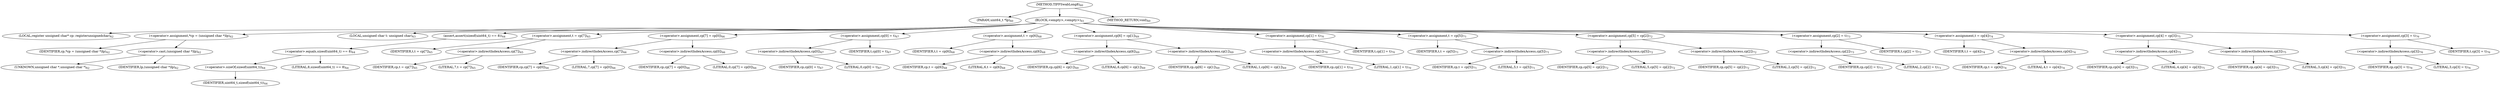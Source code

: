 digraph "TIFFSwabLong8" {  
"34363" [label = <(METHOD,TIFFSwabLong8)<SUB>60</SUB>> ]
"34364" [label = <(PARAM,uint64_t *lp)<SUB>60</SUB>> ]
"34365" [label = <(BLOCK,&lt;empty&gt;,&lt;empty&gt;)<SUB>61</SUB>> ]
"34366" [label = <(LOCAL,register unsigned char* cp: registerunsignedchar)<SUB>62</SUB>> ]
"34367" [label = <(&lt;operator&gt;.assignment,*cp = (unsigned char *)lp)<SUB>62</SUB>> ]
"34368" [label = <(IDENTIFIER,cp,*cp = (unsigned char *)lp)<SUB>62</SUB>> ]
"34369" [label = <(&lt;operator&gt;.cast,(unsigned char *)lp)<SUB>62</SUB>> ]
"34370" [label = <(UNKNOWN,unsigned char *,unsigned char *)<SUB>62</SUB>> ]
"34371" [label = <(IDENTIFIER,lp,(unsigned char *)lp)<SUB>62</SUB>> ]
"34372" [label = <(LOCAL,unsigned char t: unsigned char)<SUB>63</SUB>> ]
"34373" [label = <(assert,assert(sizeof(uint64_t) == 8))<SUB>64</SUB>> ]
"34374" [label = <(&lt;operator&gt;.equals,sizeof(uint64_t) == 8)<SUB>64</SUB>> ]
"34375" [label = <(&lt;operator&gt;.sizeOf,sizeof(uint64_t))<SUB>64</SUB>> ]
"34376" [label = <(IDENTIFIER,uint64_t,sizeof(uint64_t))<SUB>64</SUB>> ]
"34377" [label = <(LITERAL,8,sizeof(uint64_t) == 8)<SUB>64</SUB>> ]
"34378" [label = <(&lt;operator&gt;.assignment,t = cp[7])<SUB>65</SUB>> ]
"34379" [label = <(IDENTIFIER,t,t = cp[7])<SUB>65</SUB>> ]
"34380" [label = <(&lt;operator&gt;.indirectIndexAccess,cp[7])<SUB>65</SUB>> ]
"34381" [label = <(IDENTIFIER,cp,t = cp[7])<SUB>65</SUB>> ]
"34382" [label = <(LITERAL,7,t = cp[7])<SUB>65</SUB>> ]
"34383" [label = <(&lt;operator&gt;.assignment,cp[7] = cp[0])<SUB>66</SUB>> ]
"34384" [label = <(&lt;operator&gt;.indirectIndexAccess,cp[7])<SUB>66</SUB>> ]
"34385" [label = <(IDENTIFIER,cp,cp[7] = cp[0])<SUB>66</SUB>> ]
"34386" [label = <(LITERAL,7,cp[7] = cp[0])<SUB>66</SUB>> ]
"34387" [label = <(&lt;operator&gt;.indirectIndexAccess,cp[0])<SUB>66</SUB>> ]
"34388" [label = <(IDENTIFIER,cp,cp[7] = cp[0])<SUB>66</SUB>> ]
"34389" [label = <(LITERAL,0,cp[7] = cp[0])<SUB>66</SUB>> ]
"34390" [label = <(&lt;operator&gt;.assignment,cp[0] = t)<SUB>67</SUB>> ]
"34391" [label = <(&lt;operator&gt;.indirectIndexAccess,cp[0])<SUB>67</SUB>> ]
"34392" [label = <(IDENTIFIER,cp,cp[0] = t)<SUB>67</SUB>> ]
"34393" [label = <(LITERAL,0,cp[0] = t)<SUB>67</SUB>> ]
"34394" [label = <(IDENTIFIER,t,cp[0] = t)<SUB>67</SUB>> ]
"34395" [label = <(&lt;operator&gt;.assignment,t = cp[6])<SUB>68</SUB>> ]
"34396" [label = <(IDENTIFIER,t,t = cp[6])<SUB>68</SUB>> ]
"34397" [label = <(&lt;operator&gt;.indirectIndexAccess,cp[6])<SUB>68</SUB>> ]
"34398" [label = <(IDENTIFIER,cp,t = cp[6])<SUB>68</SUB>> ]
"34399" [label = <(LITERAL,6,t = cp[6])<SUB>68</SUB>> ]
"34400" [label = <(&lt;operator&gt;.assignment,cp[6] = cp[1])<SUB>69</SUB>> ]
"34401" [label = <(&lt;operator&gt;.indirectIndexAccess,cp[6])<SUB>69</SUB>> ]
"34402" [label = <(IDENTIFIER,cp,cp[6] = cp[1])<SUB>69</SUB>> ]
"34403" [label = <(LITERAL,6,cp[6] = cp[1])<SUB>69</SUB>> ]
"34404" [label = <(&lt;operator&gt;.indirectIndexAccess,cp[1])<SUB>69</SUB>> ]
"34405" [label = <(IDENTIFIER,cp,cp[6] = cp[1])<SUB>69</SUB>> ]
"34406" [label = <(LITERAL,1,cp[6] = cp[1])<SUB>69</SUB>> ]
"34407" [label = <(&lt;operator&gt;.assignment,cp[1] = t)<SUB>70</SUB>> ]
"34408" [label = <(&lt;operator&gt;.indirectIndexAccess,cp[1])<SUB>70</SUB>> ]
"34409" [label = <(IDENTIFIER,cp,cp[1] = t)<SUB>70</SUB>> ]
"34410" [label = <(LITERAL,1,cp[1] = t)<SUB>70</SUB>> ]
"34411" [label = <(IDENTIFIER,t,cp[1] = t)<SUB>70</SUB>> ]
"34412" [label = <(&lt;operator&gt;.assignment,t = cp[5])<SUB>71</SUB>> ]
"34413" [label = <(IDENTIFIER,t,t = cp[5])<SUB>71</SUB>> ]
"34414" [label = <(&lt;operator&gt;.indirectIndexAccess,cp[5])<SUB>71</SUB>> ]
"34415" [label = <(IDENTIFIER,cp,t = cp[5])<SUB>71</SUB>> ]
"34416" [label = <(LITERAL,5,t = cp[5])<SUB>71</SUB>> ]
"34417" [label = <(&lt;operator&gt;.assignment,cp[5] = cp[2])<SUB>72</SUB>> ]
"34418" [label = <(&lt;operator&gt;.indirectIndexAccess,cp[5])<SUB>72</SUB>> ]
"34419" [label = <(IDENTIFIER,cp,cp[5] = cp[2])<SUB>72</SUB>> ]
"34420" [label = <(LITERAL,5,cp[5] = cp[2])<SUB>72</SUB>> ]
"34421" [label = <(&lt;operator&gt;.indirectIndexAccess,cp[2])<SUB>72</SUB>> ]
"34422" [label = <(IDENTIFIER,cp,cp[5] = cp[2])<SUB>72</SUB>> ]
"34423" [label = <(LITERAL,2,cp[5] = cp[2])<SUB>72</SUB>> ]
"34424" [label = <(&lt;operator&gt;.assignment,cp[2] = t)<SUB>73</SUB>> ]
"34425" [label = <(&lt;operator&gt;.indirectIndexAccess,cp[2])<SUB>73</SUB>> ]
"34426" [label = <(IDENTIFIER,cp,cp[2] = t)<SUB>73</SUB>> ]
"34427" [label = <(LITERAL,2,cp[2] = t)<SUB>73</SUB>> ]
"34428" [label = <(IDENTIFIER,t,cp[2] = t)<SUB>73</SUB>> ]
"34429" [label = <(&lt;operator&gt;.assignment,t = cp[4])<SUB>74</SUB>> ]
"34430" [label = <(IDENTIFIER,t,t = cp[4])<SUB>74</SUB>> ]
"34431" [label = <(&lt;operator&gt;.indirectIndexAccess,cp[4])<SUB>74</SUB>> ]
"34432" [label = <(IDENTIFIER,cp,t = cp[4])<SUB>74</SUB>> ]
"34433" [label = <(LITERAL,4,t = cp[4])<SUB>74</SUB>> ]
"34434" [label = <(&lt;operator&gt;.assignment,cp[4] = cp[3])<SUB>75</SUB>> ]
"34435" [label = <(&lt;operator&gt;.indirectIndexAccess,cp[4])<SUB>75</SUB>> ]
"34436" [label = <(IDENTIFIER,cp,cp[4] = cp[3])<SUB>75</SUB>> ]
"34437" [label = <(LITERAL,4,cp[4] = cp[3])<SUB>75</SUB>> ]
"34438" [label = <(&lt;operator&gt;.indirectIndexAccess,cp[3])<SUB>75</SUB>> ]
"34439" [label = <(IDENTIFIER,cp,cp[4] = cp[3])<SUB>75</SUB>> ]
"34440" [label = <(LITERAL,3,cp[4] = cp[3])<SUB>75</SUB>> ]
"34441" [label = <(&lt;operator&gt;.assignment,cp[3] = t)<SUB>76</SUB>> ]
"34442" [label = <(&lt;operator&gt;.indirectIndexAccess,cp[3])<SUB>76</SUB>> ]
"34443" [label = <(IDENTIFIER,cp,cp[3] = t)<SUB>76</SUB>> ]
"34444" [label = <(LITERAL,3,cp[3] = t)<SUB>76</SUB>> ]
"34445" [label = <(IDENTIFIER,t,cp[3] = t)<SUB>76</SUB>> ]
"34446" [label = <(METHOD_RETURN,void)<SUB>60</SUB>> ]
  "34363" -> "34364" 
  "34363" -> "34365" 
  "34363" -> "34446" 
  "34365" -> "34366" 
  "34365" -> "34367" 
  "34365" -> "34372" 
  "34365" -> "34373" 
  "34365" -> "34378" 
  "34365" -> "34383" 
  "34365" -> "34390" 
  "34365" -> "34395" 
  "34365" -> "34400" 
  "34365" -> "34407" 
  "34365" -> "34412" 
  "34365" -> "34417" 
  "34365" -> "34424" 
  "34365" -> "34429" 
  "34365" -> "34434" 
  "34365" -> "34441" 
  "34367" -> "34368" 
  "34367" -> "34369" 
  "34369" -> "34370" 
  "34369" -> "34371" 
  "34373" -> "34374" 
  "34374" -> "34375" 
  "34374" -> "34377" 
  "34375" -> "34376" 
  "34378" -> "34379" 
  "34378" -> "34380" 
  "34380" -> "34381" 
  "34380" -> "34382" 
  "34383" -> "34384" 
  "34383" -> "34387" 
  "34384" -> "34385" 
  "34384" -> "34386" 
  "34387" -> "34388" 
  "34387" -> "34389" 
  "34390" -> "34391" 
  "34390" -> "34394" 
  "34391" -> "34392" 
  "34391" -> "34393" 
  "34395" -> "34396" 
  "34395" -> "34397" 
  "34397" -> "34398" 
  "34397" -> "34399" 
  "34400" -> "34401" 
  "34400" -> "34404" 
  "34401" -> "34402" 
  "34401" -> "34403" 
  "34404" -> "34405" 
  "34404" -> "34406" 
  "34407" -> "34408" 
  "34407" -> "34411" 
  "34408" -> "34409" 
  "34408" -> "34410" 
  "34412" -> "34413" 
  "34412" -> "34414" 
  "34414" -> "34415" 
  "34414" -> "34416" 
  "34417" -> "34418" 
  "34417" -> "34421" 
  "34418" -> "34419" 
  "34418" -> "34420" 
  "34421" -> "34422" 
  "34421" -> "34423" 
  "34424" -> "34425" 
  "34424" -> "34428" 
  "34425" -> "34426" 
  "34425" -> "34427" 
  "34429" -> "34430" 
  "34429" -> "34431" 
  "34431" -> "34432" 
  "34431" -> "34433" 
  "34434" -> "34435" 
  "34434" -> "34438" 
  "34435" -> "34436" 
  "34435" -> "34437" 
  "34438" -> "34439" 
  "34438" -> "34440" 
  "34441" -> "34442" 
  "34441" -> "34445" 
  "34442" -> "34443" 
  "34442" -> "34444" 
}
